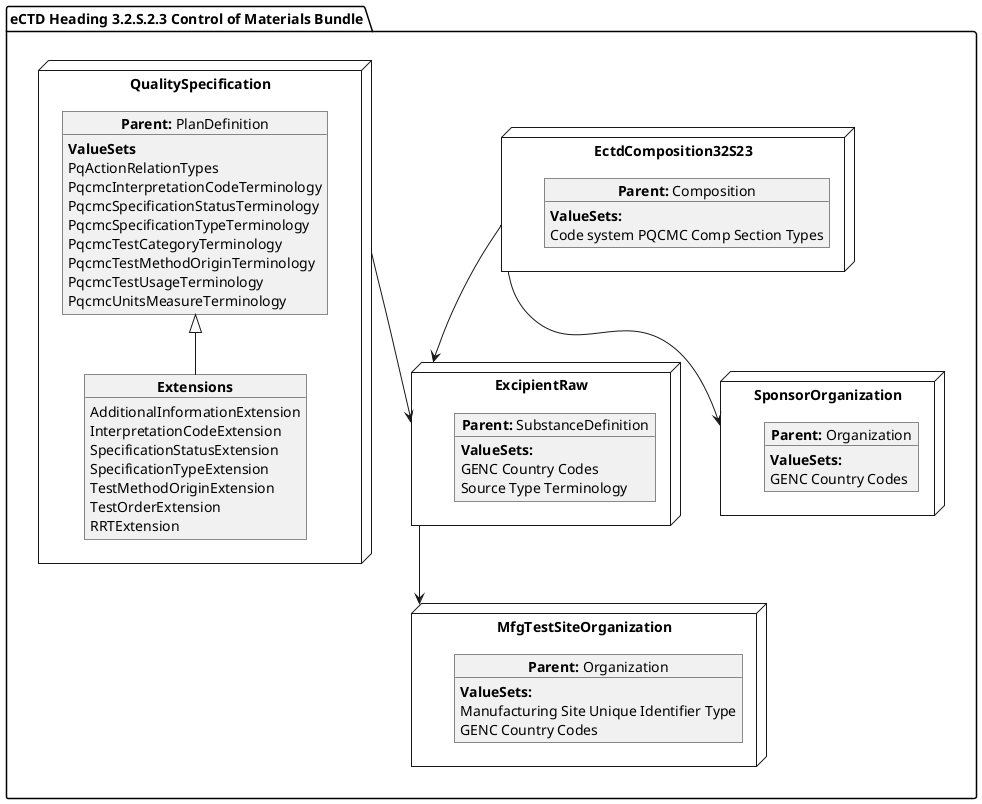 @startuml
allowmixing
'Mixed model of use case and object
package "eCTD Heading 3.2.S.2.3 Control of Materials Bundle" as NODES {
  
  node "EctdComposition32S23" as N1 { 
      object "**Parent:** Composition" as obj1 {
      **ValueSets:**
  Code system PQCMC Comp Section Types
    }
     
}

 node "SponsorOrganization" as NSO { 
      object "**Parent:** Organization" as objAu {
        **ValueSets:**
        GENC Country Codes
    }
} 
  node "ExcipientRaw" as N21 { 
      object "**Parent:** SubstanceDefinition" as obj22 {
        **ValueSets:**
          GENC Country Codes
          Source Type Terminology
    }
}
node "MfgTestSiteOrganization" as N21mfg { 
    object "**Parent:** Organization" as objTS  {
        **ValueSets:**
         Manufacturing Site Unique Identifier Type
         GENC Country Codes
    }
}

 node "QualitySpecification" as N2 { 
      object "**Parent:** PlanDefinition" as obj2 {
        **ValueSets**
        PqActionRelationTypes
        PqcmcInterpretationCodeTerminology
        PqcmcSpecificationStatusTerminology
        PqcmcSpecificationTypeTerminology
        PqcmcTestCategoryTerminology
        PqcmcTestMethodOriginTerminology
        PqcmcTestUsageTerminology
        PqcmcUnitsMeasureTerminology
    }
        object "**Extensions**" as objQSEx {
        AdditionalInformationExtension
        InterpretationCodeExtension
        SpecificationStatusExtension
        SpecificationTypeExtension
        TestMethodOriginExtension
        TestOrderExtension
        RRTExtension
    }
    obj2 <|-- objQSEx
}

N1 --> N21
N2 --> N21
N1 --> NSO
N21 --> N21mfg
}
@enduml